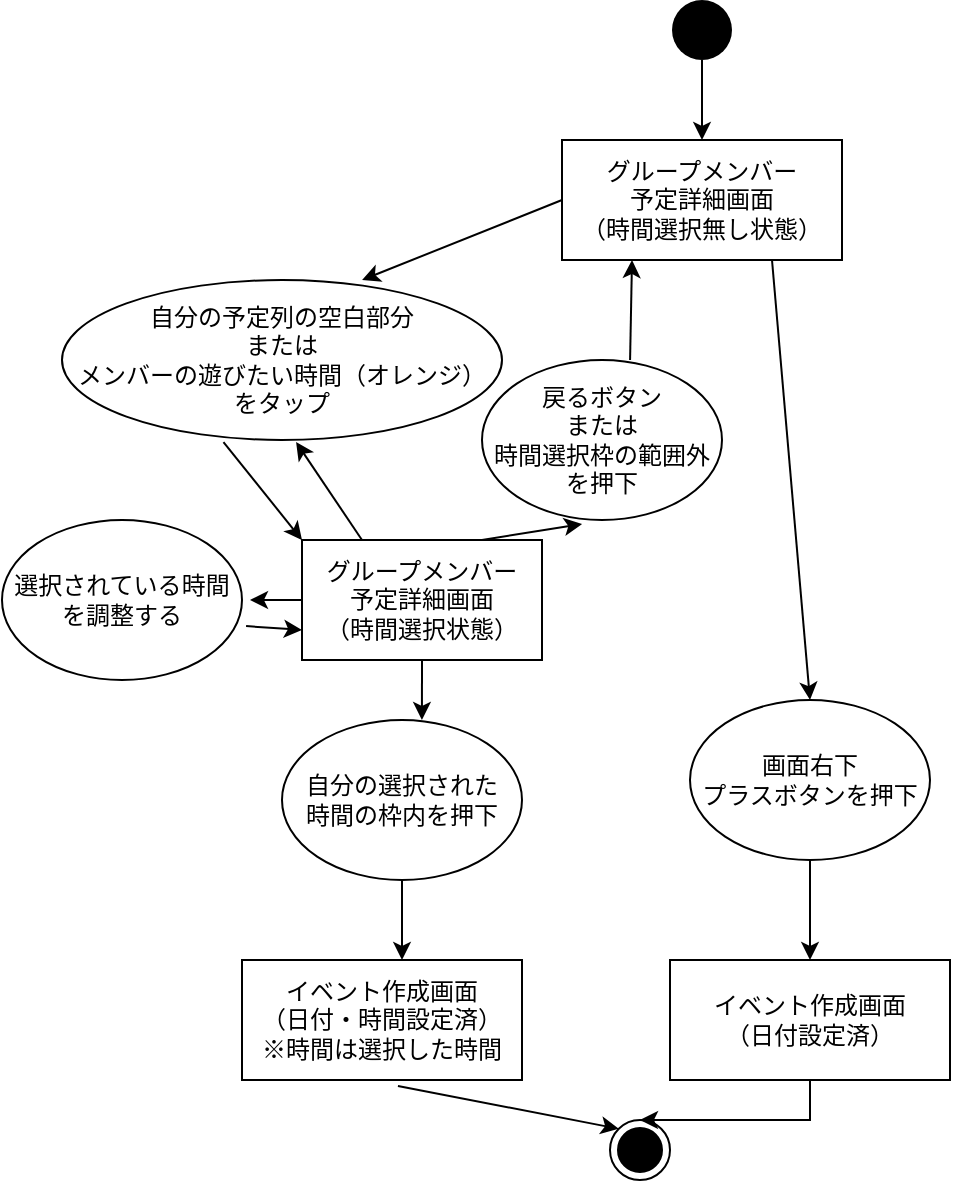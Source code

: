 <mxfile version="13.9.2" type="github">
  <diagram id="eruTIjKUtpMXMsrQhVK1" name="Page-1">
    <mxGraphModel dx="705" dy="1752" grid="1" gridSize="10" guides="1" tooltips="1" connect="1" arrows="1" fold="1" page="1" pageScale="1" pageWidth="827" pageHeight="1169" math="0" shadow="0">
      <root>
        <mxCell id="0" />
        <mxCell id="1" parent="0" />
        <mxCell id="PRjbfbl569_5tGau-nfr-3" value="画面右下&lt;br&gt;プラスボタンを押下" style="ellipse;whiteSpace=wrap;html=1;" parent="1" vertex="1">
          <mxGeometry x="394" y="320" width="120" height="80" as="geometry" />
        </mxCell>
        <mxCell id="PRjbfbl569_5tGau-nfr-5" value="自分の選択された&lt;br&gt;時間の枠内を押下" style="ellipse;whiteSpace=wrap;html=1;" parent="1" vertex="1">
          <mxGeometry x="190" y="330" width="120" height="80" as="geometry" />
        </mxCell>
        <mxCell id="PRjbfbl569_5tGau-nfr-6" value="自分の予定列の空白部分&lt;br&gt;または&lt;br&gt;メンバーの遊びたい時間（オレンジ）&lt;br&gt;をタップ" style="ellipse;whiteSpace=wrap;html=1;" parent="1" vertex="1">
          <mxGeometry x="80" y="110" width="220" height="80" as="geometry" />
        </mxCell>
        <mxCell id="PRjbfbl569_5tGau-nfr-13" value="選択されている時間を調整する" style="ellipse;whiteSpace=wrap;html=1;" parent="1" vertex="1">
          <mxGeometry x="50" y="230" width="120" height="80" as="geometry" />
        </mxCell>
        <mxCell id="PRjbfbl569_5tGau-nfr-16" value="" style="endArrow=classic;html=1;entryX=0.682;entryY=0;entryDx=0;entryDy=0;entryPerimeter=0;exitX=0;exitY=0.5;exitDx=0;exitDy=0;" parent="1" source="PRjbfbl569_5tGau-nfr-19" target="PRjbfbl569_5tGau-nfr-6" edge="1">
          <mxGeometry width="50" height="50" relative="1" as="geometry">
            <mxPoint x="340" y="100" as="sourcePoint" />
            <mxPoint x="440" y="270" as="targetPoint" />
          </mxGeometry>
        </mxCell>
        <mxCell id="PRjbfbl569_5tGau-nfr-17" value="" style="endArrow=classic;html=1;exitX=0.75;exitY=1;exitDx=0;exitDy=0;entryX=0.5;entryY=0;entryDx=0;entryDy=0;" parent="1" source="PRjbfbl569_5tGau-nfr-19" target="PRjbfbl569_5tGau-nfr-3" edge="1">
          <mxGeometry width="50" height="50" relative="1" as="geometry">
            <mxPoint x="420" y="140" as="sourcePoint" />
            <mxPoint x="349.04" y="165.04" as="targetPoint" />
          </mxGeometry>
        </mxCell>
        <mxCell id="PRjbfbl569_5tGau-nfr-19" value="&lt;span&gt;グループメンバー&lt;/span&gt;&lt;br&gt;&lt;span&gt;予定詳細画面&lt;br&gt;（時間選択無し状態）&lt;br&gt;&lt;/span&gt;" style="rounded=0;whiteSpace=wrap;html=1;" parent="1" vertex="1">
          <mxGeometry x="330" y="40" width="140" height="60" as="geometry" />
        </mxCell>
        <mxCell id="PRjbfbl569_5tGau-nfr-20" value="グループメンバー&lt;br&gt;予定詳細画面&lt;br&gt;&lt;span&gt;（時間選択状態）&lt;br&gt;&lt;/span&gt;" style="rounded=0;whiteSpace=wrap;html=1;" parent="1" vertex="1">
          <mxGeometry x="200" y="240" width="120" height="60" as="geometry" />
        </mxCell>
        <mxCell id="PRjbfbl569_5tGau-nfr-21" value="" style="endArrow=classic;html=1;exitX=0.5;exitY=1;exitDx=0;exitDy=0;entryX=0.583;entryY=0;entryDx=0;entryDy=0;entryPerimeter=0;" parent="1" source="PRjbfbl569_5tGau-nfr-20" target="PRjbfbl569_5tGau-nfr-5" edge="1">
          <mxGeometry width="50" height="50" relative="1" as="geometry">
            <mxPoint x="277.92" y="343.98" as="sourcePoint" />
            <mxPoint x="240.0" y="376.02" as="targetPoint" />
          </mxGeometry>
        </mxCell>
        <mxCell id="PRjbfbl569_5tGau-nfr-23" value="" style="endArrow=classic;html=1;exitX=0.367;exitY=1.013;exitDx=0;exitDy=0;entryX=0;entryY=0;entryDx=0;entryDy=0;exitPerimeter=0;" parent="1" source="PRjbfbl569_5tGau-nfr-6" target="PRjbfbl569_5tGau-nfr-20" edge="1">
          <mxGeometry width="50" height="50" relative="1" as="geometry">
            <mxPoint x="270" y="310" as="sourcePoint" />
            <mxPoint x="269.96" y="340" as="targetPoint" />
          </mxGeometry>
        </mxCell>
        <mxCell id="PRjbfbl569_5tGau-nfr-24" value="" style="endArrow=classic;html=1;exitX=0;exitY=0.5;exitDx=0;exitDy=0;" parent="1" source="PRjbfbl569_5tGau-nfr-20" edge="1">
          <mxGeometry width="50" height="50" relative="1" as="geometry">
            <mxPoint x="274.04" y="221.04" as="sourcePoint" />
            <mxPoint x="174" y="270" as="targetPoint" />
          </mxGeometry>
        </mxCell>
        <mxCell id="PRjbfbl569_5tGau-nfr-25" value="" style="endArrow=classic;html=1;exitX=1.017;exitY=0.663;exitDx=0;exitDy=0;entryX=0;entryY=0.75;entryDx=0;entryDy=0;exitPerimeter=0;" parent="1" source="PRjbfbl569_5tGau-nfr-13" target="PRjbfbl569_5tGau-nfr-20" edge="1">
          <mxGeometry width="50" height="50" relative="1" as="geometry">
            <mxPoint x="284.04" y="231.04" as="sourcePoint" />
            <mxPoint x="280" y="260" as="targetPoint" />
          </mxGeometry>
        </mxCell>
        <mxCell id="PRjbfbl569_5tGau-nfr-26" value="" style="endArrow=classic;html=1;exitX=0.75;exitY=0;exitDx=0;exitDy=0;entryX=0.417;entryY=1.025;entryDx=0;entryDy=0;entryPerimeter=0;" parent="1" source="PRjbfbl569_5tGau-nfr-20" target="PRjbfbl569_5tGau-nfr-27" edge="1">
          <mxGeometry width="50" height="50" relative="1" as="geometry">
            <mxPoint x="182.04" y="293.04" as="sourcePoint" />
            <mxPoint x="330" y="212" as="targetPoint" />
          </mxGeometry>
        </mxCell>
        <mxCell id="PRjbfbl569_5tGau-nfr-27" value="戻るボタン&lt;br&gt;または&lt;br&gt;時間選択枠の範囲外&lt;br&gt;を押下" style="ellipse;whiteSpace=wrap;html=1;" parent="1" vertex="1">
          <mxGeometry x="290" y="150" width="120" height="80" as="geometry" />
        </mxCell>
        <mxCell id="PRjbfbl569_5tGau-nfr-28" value="" style="endArrow=classic;html=1;entryX=0.25;entryY=1;entryDx=0;entryDy=0;exitX=0.617;exitY=0;exitDx=0;exitDy=0;exitPerimeter=0;" parent="1" source="PRjbfbl569_5tGau-nfr-27" target="PRjbfbl569_5tGau-nfr-19" edge="1">
          <mxGeometry width="50" height="50" relative="1" as="geometry">
            <mxPoint x="350" y="150" as="sourcePoint" />
            <mxPoint x="306.96" y="220" as="targetPoint" />
          </mxGeometry>
        </mxCell>
        <mxCell id="PRjbfbl569_5tGau-nfr-29" value="" style="endArrow=classic;html=1;exitX=0.5;exitY=1;exitDx=0;exitDy=0;" parent="1" source="PRjbfbl569_5tGau-nfr-5" edge="1">
          <mxGeometry width="50" height="50" relative="1" as="geometry">
            <mxPoint x="234.04" y="201.04" as="sourcePoint" />
            <mxPoint x="250" y="450" as="targetPoint" />
          </mxGeometry>
        </mxCell>
        <mxCell id="PRjbfbl569_5tGau-nfr-30" value="イベント作成画面&lt;br&gt;（日付・時間設定済）&lt;br&gt;※時間は選択した時間" style="rounded=0;whiteSpace=wrap;html=1;" parent="1" vertex="1">
          <mxGeometry x="170" y="450" width="140" height="60" as="geometry" />
        </mxCell>
        <mxCell id="PRjbfbl569_5tGau-nfr-44" value="" style="edgeStyle=orthogonalEdgeStyle;rounded=0;orthogonalLoop=1;jettySize=auto;html=1;" parent="1" source="PRjbfbl569_5tGau-nfr-31" target="PRjbfbl569_5tGau-nfr-41" edge="1">
          <mxGeometry relative="1" as="geometry" />
        </mxCell>
        <mxCell id="PRjbfbl569_5tGau-nfr-31" value="イベント作成画面&lt;br&gt;（日付設定済）" style="rounded=0;whiteSpace=wrap;html=1;" parent="1" vertex="1">
          <mxGeometry x="384" y="450" width="140" height="60" as="geometry" />
        </mxCell>
        <mxCell id="PRjbfbl569_5tGau-nfr-32" value="" style="endArrow=classic;html=1;exitX=0.5;exitY=1;exitDx=0;exitDy=0;entryX=0.5;entryY=0;entryDx=0;entryDy=0;" parent="1" source="PRjbfbl569_5tGau-nfr-3" target="PRjbfbl569_5tGau-nfr-31" edge="1">
          <mxGeometry width="50" height="50" relative="1" as="geometry">
            <mxPoint x="260" y="420" as="sourcePoint" />
            <mxPoint x="260" y="460" as="targetPoint" />
          </mxGeometry>
        </mxCell>
        <mxCell id="PRjbfbl569_5tGau-nfr-37" value="" style="endArrow=classic;html=1;exitX=0.25;exitY=0;exitDx=0;exitDy=0;entryX=0.532;entryY=1.013;entryDx=0;entryDy=0;entryPerimeter=0;" parent="1" source="PRjbfbl569_5tGau-nfr-20" target="PRjbfbl569_5tGau-nfr-6" edge="1">
          <mxGeometry width="50" height="50" relative="1" as="geometry">
            <mxPoint x="246.52" y="230" as="sourcePoint" />
            <mxPoint x="200" y="192" as="targetPoint" />
          </mxGeometry>
        </mxCell>
        <mxCell id="PRjbfbl569_5tGau-nfr-41" value="" style="ellipse;html=1;shape=endState;fillColor=#000000;strokeColor=#000000;" parent="1" vertex="1">
          <mxGeometry x="354" y="530" width="30" height="30" as="geometry" />
        </mxCell>
        <mxCell id="PRjbfbl569_5tGau-nfr-42" value="" style="ellipse;fillColor=#000000;strokeColor=none;" parent="1" vertex="1">
          <mxGeometry x="385" y="-30" width="30" height="30" as="geometry" />
        </mxCell>
        <mxCell id="PRjbfbl569_5tGau-nfr-43" value="" style="endArrow=classic;html=1;exitX=0.557;exitY=1.05;exitDx=0;exitDy=0;entryX=0;entryY=0;entryDx=0;entryDy=0;exitPerimeter=0;" parent="1" source="PRjbfbl569_5tGau-nfr-30" target="PRjbfbl569_5tGau-nfr-41" edge="1">
          <mxGeometry width="50" height="50" relative="1" as="geometry">
            <mxPoint x="260" y="420" as="sourcePoint" />
            <mxPoint x="260" y="460" as="targetPoint" />
          </mxGeometry>
        </mxCell>
        <mxCell id="PRjbfbl569_5tGau-nfr-50" value="" style="endArrow=classic;html=1;exitX=0.5;exitY=1;exitDx=0;exitDy=0;entryX=0.5;entryY=0;entryDx=0;entryDy=0;" parent="1" source="PRjbfbl569_5tGau-nfr-42" target="PRjbfbl569_5tGau-nfr-19" edge="1">
          <mxGeometry width="50" height="50" relative="1" as="geometry">
            <mxPoint x="609.5" y="410" as="sourcePoint" />
            <mxPoint x="609.5" y="450" as="targetPoint" />
          </mxGeometry>
        </mxCell>
      </root>
    </mxGraphModel>
  </diagram>
</mxfile>

